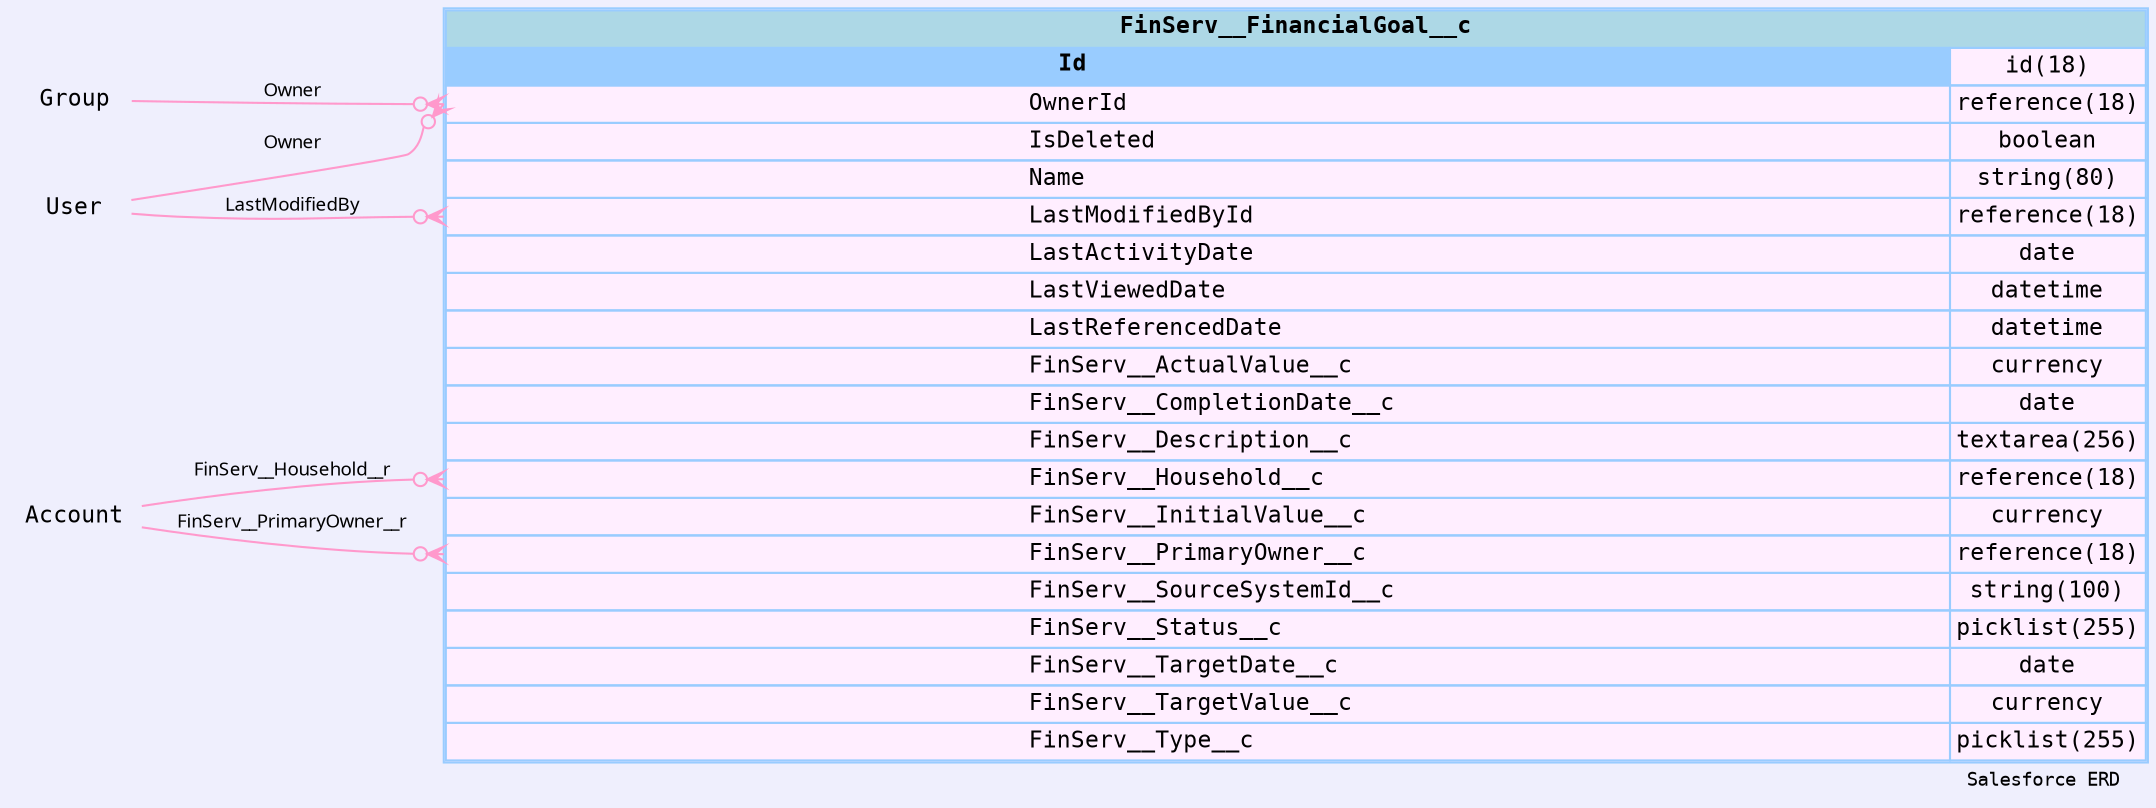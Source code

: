 
        digraph "Salesforce+ ERD" {  
            graph [  
              rankdir="RL"  
              bgcolor="#efeffd"  
              label="Salesforce ERD "  
              labeljust="r"  
              nodesep="0.18"  
              ranksep="0.46"        
              fontname="Courier"  
              fontsize="9"  
            ];  
            node [  
              fontname="Courier"  
              fontsize="11"  
              shape="plaintext"  
              color="#99ccff"  
            ];  
            edge [ arrowsize="0.8"   ];
        
            FinServ__FinancialGoal__c [shape=none, margin=0, label=<
                <table border="1" cellborder="1" cellspacing="0" bgcolor="#ffeeff" >   
                  <tr><td colspan="3" bgcolor="lightblue"><b>FinServ__FinancialGoal__c</b></td></tr>
             <tr>
                                        <td  bgcolor="#99ccff" port="Id" align="left">
                                           <b>Id</b>
                                        </td><td>id(18)</td></tr> <tr>
                                         <td port="OwnerId" align="left">
                                         OwnerId
                                       </td><td>reference(18)</td></tr> <tr>
                                         <td port="IsDeleted" align="left">
                                         IsDeleted
                                       </td><td>boolean</td></tr> <tr>
                                         <td port="Name" align="left">
                                         Name
                                       </td><td>string(80)</td></tr> <tr>
                                         <td port="LastModifiedById" align="left">
                                         LastModifiedById
                                       </td><td>reference(18)</td></tr> <tr>
                                         <td port="LastActivityDate" align="left">
                                         LastActivityDate
                                       </td><td>date</td></tr> <tr>
                                         <td port="LastViewedDate" align="left">
                                         LastViewedDate
                                       </td><td>datetime</td></tr> <tr>
                                         <td port="LastReferencedDate" align="left">
                                         LastReferencedDate
                                       </td><td>datetime</td></tr> <tr>
                                         <td port="FinServ__ActualValue__c" align="left">
                                         FinServ__ActualValue__c
                                       </td><td>currency</td></tr> <tr>
                                         <td port="FinServ__CompletionDate__c" align="left">
                                         FinServ__CompletionDate__c
                                       </td><td>date</td></tr> <tr>
                                         <td port="FinServ__Description__c" align="left">
                                         FinServ__Description__c
                                       </td><td>textarea(256)</td></tr> <tr>
                                         <td port="FinServ__Household__c" align="left">
                                         FinServ__Household__c
                                       </td><td>reference(18)</td></tr> <tr>
                                         <td port="FinServ__InitialValue__c" align="left">
                                         FinServ__InitialValue__c
                                       </td><td>currency</td></tr> <tr>
                                         <td port="FinServ__PrimaryOwner__c" align="left">
                                         FinServ__PrimaryOwner__c
                                       </td><td>reference(18)</td></tr> <tr>
                                         <td port="FinServ__SourceSystemId__c" align="left">
                                         FinServ__SourceSystemId__c
                                       </td><td>string(100)</td></tr> <tr>
                                         <td port="FinServ__Status__c" align="left">
                                         FinServ__Status__c
                                       </td><td>picklist(255)</td></tr> <tr>
                                         <td port="FinServ__TargetDate__c" align="left">
                                         FinServ__TargetDate__c
                                       </td><td>date</td></tr> <tr>
                                         <td port="FinServ__TargetValue__c" align="left">
                                         FinServ__TargetValue__c
                                       </td><td>currency</td></tr> <tr>
                                         <td port="FinServ__Type__c" align="left">
                                         FinServ__Type__c
                                       </td><td>picklist(255)</td></tr>            
                </table>
                >
                  URL="#"
                  tooltip=" FinServ__FinancialGoal__c "
                ];
            
                            "FinServ__FinancialGoal__c" : "OwnerId": w -> 
                                  "Group" : "Id" 
                                           : e 
                                          [arrowhead=none 
                                           dir=back 
                                           arrowtail=crowodot 
                                           color="#ff99cc"
                                           label="Owner"
                                           fontname="Monaco"
                                           fontsize="9"
                                          ];
                      
                            "FinServ__FinancialGoal__c" : "OwnerId": w -> 
                                  "User" : "Id" 
                                           : e 
                                          [arrowhead=none 
                                           dir=back 
                                           arrowtail=crowodot 
                                           color="#ff99cc"
                                           label="Owner"
                                           fontname="Monaco"
                                           fontsize="9"
                                          ];
                      
                            "FinServ__FinancialGoal__c" : "LastModifiedById": w -> 
                                  "User" : "Id" 
                                           : e 
                                          [arrowhead=none 
                                           dir=back 
                                           arrowtail=crowodot 
                                           color="#ff99cc"
                                           label="LastModifiedBy"
                                           fontname="Monaco"
                                           fontsize="9"
                                          ];
                      
                            "FinServ__FinancialGoal__c" : "FinServ__Household__c": w -> 
                                  "Account" : "Id" 
                                           : e 
                                          [arrowhead=none 
                                           dir=back 
                                           arrowtail=crowodot 
                                           color="#ff99cc"
                                           label="FinServ__Household__r"
                                           fontname="Monaco"
                                           fontsize="9"
                                          ];
                      
                            "FinServ__FinancialGoal__c" : "FinServ__PrimaryOwner__c": w -> 
                                  "Account" : "Id" 
                                           : e 
                                          [arrowhead=none 
                                           dir=back 
                                           arrowtail=crowodot 
                                           color="#ff99cc"
                                           label="FinServ__PrimaryOwner__r"
                                           fontname="Monaco"
                                           fontsize="9"
                                          ];
                      }